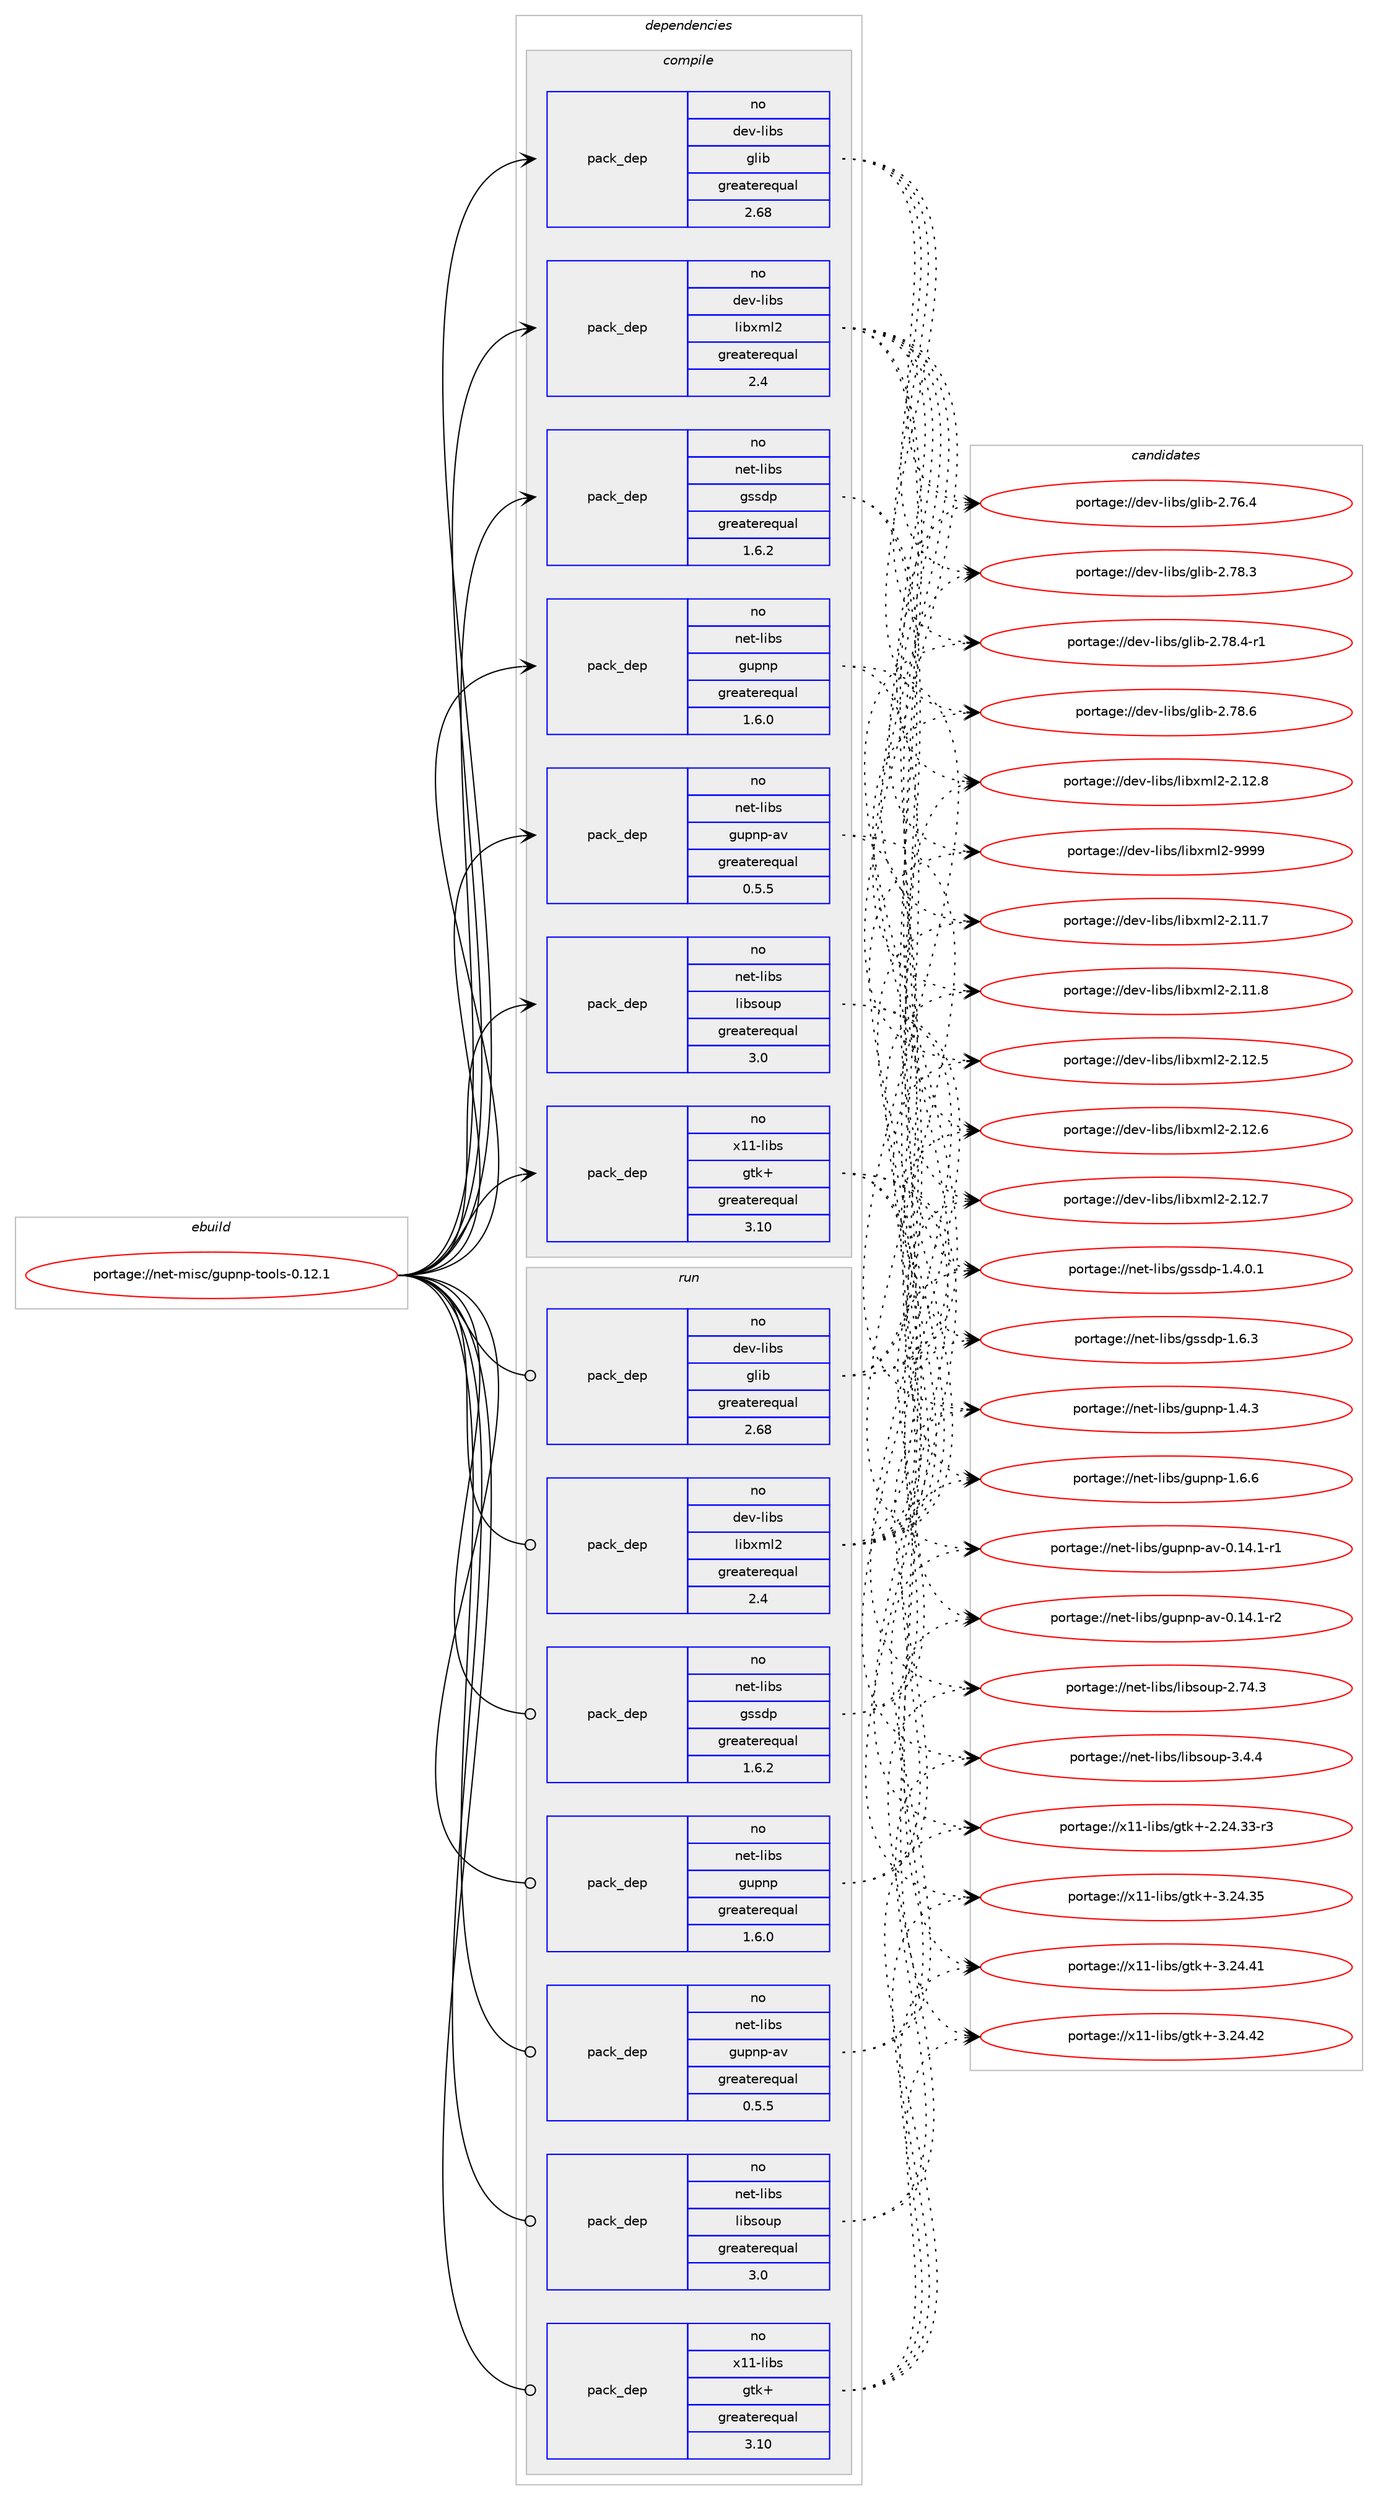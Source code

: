digraph prolog {

# *************
# Graph options
# *************

newrank=true;
concentrate=true;
compound=true;
graph [rankdir=LR,fontname=Helvetica,fontsize=10,ranksep=1.5];#, ranksep=2.5, nodesep=0.2];
edge  [arrowhead=vee];
node  [fontname=Helvetica,fontsize=10];

# **********
# The ebuild
# **********

subgraph cluster_leftcol {
color=gray;
rank=same;
label=<<i>ebuild</i>>;
id [label="portage://net-misc/gupnp-tools-0.12.1", color=red, width=4, href="../net-misc/gupnp-tools-0.12.1.svg"];
}

# ****************
# The dependencies
# ****************

subgraph cluster_midcol {
color=gray;
label=<<i>dependencies</i>>;
subgraph cluster_compile {
fillcolor="#eeeeee";
style=filled;
label=<<i>compile</i>>;
subgraph pack90717 {
dependency188500 [label=<<TABLE BORDER="0" CELLBORDER="1" CELLSPACING="0" CELLPADDING="4" WIDTH="220"><TR><TD ROWSPAN="6" CELLPADDING="30">pack_dep</TD></TR><TR><TD WIDTH="110">no</TD></TR><TR><TD>dev-libs</TD></TR><TR><TD>glib</TD></TR><TR><TD>greaterequal</TD></TR><TR><TD>2.68</TD></TR></TABLE>>, shape=none, color=blue];
}
id:e -> dependency188500:w [weight=20,style="solid",arrowhead="vee"];
subgraph pack90718 {
dependency188501 [label=<<TABLE BORDER="0" CELLBORDER="1" CELLSPACING="0" CELLPADDING="4" WIDTH="220"><TR><TD ROWSPAN="6" CELLPADDING="30">pack_dep</TD></TR><TR><TD WIDTH="110">no</TD></TR><TR><TD>dev-libs</TD></TR><TR><TD>libxml2</TD></TR><TR><TD>greaterequal</TD></TR><TR><TD>2.4</TD></TR></TABLE>>, shape=none, color=blue];
}
id:e -> dependency188501:w [weight=20,style="solid",arrowhead="vee"];
subgraph pack90719 {
dependency188502 [label=<<TABLE BORDER="0" CELLBORDER="1" CELLSPACING="0" CELLPADDING="4" WIDTH="220"><TR><TD ROWSPAN="6" CELLPADDING="30">pack_dep</TD></TR><TR><TD WIDTH="110">no</TD></TR><TR><TD>net-libs</TD></TR><TR><TD>gssdp</TD></TR><TR><TD>greaterequal</TD></TR><TR><TD>1.6.2</TD></TR></TABLE>>, shape=none, color=blue];
}
id:e -> dependency188502:w [weight=20,style="solid",arrowhead="vee"];
subgraph pack90720 {
dependency188503 [label=<<TABLE BORDER="0" CELLBORDER="1" CELLSPACING="0" CELLPADDING="4" WIDTH="220"><TR><TD ROWSPAN="6" CELLPADDING="30">pack_dep</TD></TR><TR><TD WIDTH="110">no</TD></TR><TR><TD>net-libs</TD></TR><TR><TD>gupnp</TD></TR><TR><TD>greaterequal</TD></TR><TR><TD>1.6.0</TD></TR></TABLE>>, shape=none, color=blue];
}
id:e -> dependency188503:w [weight=20,style="solid",arrowhead="vee"];
subgraph pack90721 {
dependency188504 [label=<<TABLE BORDER="0" CELLBORDER="1" CELLSPACING="0" CELLPADDING="4" WIDTH="220"><TR><TD ROWSPAN="6" CELLPADDING="30">pack_dep</TD></TR><TR><TD WIDTH="110">no</TD></TR><TR><TD>net-libs</TD></TR><TR><TD>gupnp-av</TD></TR><TR><TD>greaterequal</TD></TR><TR><TD>0.5.5</TD></TR></TABLE>>, shape=none, color=blue];
}
id:e -> dependency188504:w [weight=20,style="solid",arrowhead="vee"];
subgraph pack90722 {
dependency188505 [label=<<TABLE BORDER="0" CELLBORDER="1" CELLSPACING="0" CELLPADDING="4" WIDTH="220"><TR><TD ROWSPAN="6" CELLPADDING="30">pack_dep</TD></TR><TR><TD WIDTH="110">no</TD></TR><TR><TD>net-libs</TD></TR><TR><TD>libsoup</TD></TR><TR><TD>greaterequal</TD></TR><TR><TD>3.0</TD></TR></TABLE>>, shape=none, color=blue];
}
id:e -> dependency188505:w [weight=20,style="solid",arrowhead="vee"];
subgraph pack90723 {
dependency188506 [label=<<TABLE BORDER="0" CELLBORDER="1" CELLSPACING="0" CELLPADDING="4" WIDTH="220"><TR><TD ROWSPAN="6" CELLPADDING="30">pack_dep</TD></TR><TR><TD WIDTH="110">no</TD></TR><TR><TD>x11-libs</TD></TR><TR><TD>gtk+</TD></TR><TR><TD>greaterequal</TD></TR><TR><TD>3.10</TD></TR></TABLE>>, shape=none, color=blue];
}
id:e -> dependency188506:w [weight=20,style="solid",arrowhead="vee"];
# *** BEGIN UNKNOWN DEPENDENCY TYPE (TODO) ***
# id -> package_dependency(portage://net-misc/gupnp-tools-0.12.1,install,no,x11-libs,gtksourceview,none,[,,],[slot(4)],[])
# *** END UNKNOWN DEPENDENCY TYPE (TODO) ***

}
subgraph cluster_compileandrun {
fillcolor="#eeeeee";
style=filled;
label=<<i>compile and run</i>>;
}
subgraph cluster_run {
fillcolor="#eeeeee";
style=filled;
label=<<i>run</i>>;
subgraph pack90724 {
dependency188507 [label=<<TABLE BORDER="0" CELLBORDER="1" CELLSPACING="0" CELLPADDING="4" WIDTH="220"><TR><TD ROWSPAN="6" CELLPADDING="30">pack_dep</TD></TR><TR><TD WIDTH="110">no</TD></TR><TR><TD>dev-libs</TD></TR><TR><TD>glib</TD></TR><TR><TD>greaterequal</TD></TR><TR><TD>2.68</TD></TR></TABLE>>, shape=none, color=blue];
}
id:e -> dependency188507:w [weight=20,style="solid",arrowhead="odot"];
subgraph pack90725 {
dependency188508 [label=<<TABLE BORDER="0" CELLBORDER="1" CELLSPACING="0" CELLPADDING="4" WIDTH="220"><TR><TD ROWSPAN="6" CELLPADDING="30">pack_dep</TD></TR><TR><TD WIDTH="110">no</TD></TR><TR><TD>dev-libs</TD></TR><TR><TD>libxml2</TD></TR><TR><TD>greaterequal</TD></TR><TR><TD>2.4</TD></TR></TABLE>>, shape=none, color=blue];
}
id:e -> dependency188508:w [weight=20,style="solid",arrowhead="odot"];
subgraph pack90726 {
dependency188509 [label=<<TABLE BORDER="0" CELLBORDER="1" CELLSPACING="0" CELLPADDING="4" WIDTH="220"><TR><TD ROWSPAN="6" CELLPADDING="30">pack_dep</TD></TR><TR><TD WIDTH="110">no</TD></TR><TR><TD>net-libs</TD></TR><TR><TD>gssdp</TD></TR><TR><TD>greaterequal</TD></TR><TR><TD>1.6.2</TD></TR></TABLE>>, shape=none, color=blue];
}
id:e -> dependency188509:w [weight=20,style="solid",arrowhead="odot"];
subgraph pack90727 {
dependency188510 [label=<<TABLE BORDER="0" CELLBORDER="1" CELLSPACING="0" CELLPADDING="4" WIDTH="220"><TR><TD ROWSPAN="6" CELLPADDING="30">pack_dep</TD></TR><TR><TD WIDTH="110">no</TD></TR><TR><TD>net-libs</TD></TR><TR><TD>gupnp</TD></TR><TR><TD>greaterequal</TD></TR><TR><TD>1.6.0</TD></TR></TABLE>>, shape=none, color=blue];
}
id:e -> dependency188510:w [weight=20,style="solid",arrowhead="odot"];
subgraph pack90728 {
dependency188511 [label=<<TABLE BORDER="0" CELLBORDER="1" CELLSPACING="0" CELLPADDING="4" WIDTH="220"><TR><TD ROWSPAN="6" CELLPADDING="30">pack_dep</TD></TR><TR><TD WIDTH="110">no</TD></TR><TR><TD>net-libs</TD></TR><TR><TD>gupnp-av</TD></TR><TR><TD>greaterequal</TD></TR><TR><TD>0.5.5</TD></TR></TABLE>>, shape=none, color=blue];
}
id:e -> dependency188511:w [weight=20,style="solid",arrowhead="odot"];
subgraph pack90729 {
dependency188512 [label=<<TABLE BORDER="0" CELLBORDER="1" CELLSPACING="0" CELLPADDING="4" WIDTH="220"><TR><TD ROWSPAN="6" CELLPADDING="30">pack_dep</TD></TR><TR><TD WIDTH="110">no</TD></TR><TR><TD>net-libs</TD></TR><TR><TD>libsoup</TD></TR><TR><TD>greaterequal</TD></TR><TR><TD>3.0</TD></TR></TABLE>>, shape=none, color=blue];
}
id:e -> dependency188512:w [weight=20,style="solid",arrowhead="odot"];
subgraph pack90730 {
dependency188513 [label=<<TABLE BORDER="0" CELLBORDER="1" CELLSPACING="0" CELLPADDING="4" WIDTH="220"><TR><TD ROWSPAN="6" CELLPADDING="30">pack_dep</TD></TR><TR><TD WIDTH="110">no</TD></TR><TR><TD>x11-libs</TD></TR><TR><TD>gtk+</TD></TR><TR><TD>greaterequal</TD></TR><TR><TD>3.10</TD></TR></TABLE>>, shape=none, color=blue];
}
id:e -> dependency188513:w [weight=20,style="solid",arrowhead="odot"];
# *** BEGIN UNKNOWN DEPENDENCY TYPE (TODO) ***
# id -> package_dependency(portage://net-misc/gupnp-tools-0.12.1,run,no,x11-libs,gtksourceview,none,[,,],[slot(4)],[])
# *** END UNKNOWN DEPENDENCY TYPE (TODO) ***

}
}

# **************
# The candidates
# **************

subgraph cluster_choices {
rank=same;
color=gray;
label=<<i>candidates</i>>;

subgraph choice90717 {
color=black;
nodesep=1;
choice1001011184510810598115471031081059845504655544652 [label="portage://dev-libs/glib-2.76.4", color=red, width=4,href="../dev-libs/glib-2.76.4.svg"];
choice1001011184510810598115471031081059845504655564651 [label="portage://dev-libs/glib-2.78.3", color=red, width=4,href="../dev-libs/glib-2.78.3.svg"];
choice10010111845108105981154710310810598455046555646524511449 [label="portage://dev-libs/glib-2.78.4-r1", color=red, width=4,href="../dev-libs/glib-2.78.4-r1.svg"];
choice1001011184510810598115471031081059845504655564654 [label="portage://dev-libs/glib-2.78.6", color=red, width=4,href="../dev-libs/glib-2.78.6.svg"];
dependency188500:e -> choice1001011184510810598115471031081059845504655544652:w [style=dotted,weight="100"];
dependency188500:e -> choice1001011184510810598115471031081059845504655564651:w [style=dotted,weight="100"];
dependency188500:e -> choice10010111845108105981154710310810598455046555646524511449:w [style=dotted,weight="100"];
dependency188500:e -> choice1001011184510810598115471031081059845504655564654:w [style=dotted,weight="100"];
}
subgraph choice90718 {
color=black;
nodesep=1;
choice100101118451081059811547108105981201091085045504649494655 [label="portage://dev-libs/libxml2-2.11.7", color=red, width=4,href="../dev-libs/libxml2-2.11.7.svg"];
choice100101118451081059811547108105981201091085045504649494656 [label="portage://dev-libs/libxml2-2.11.8", color=red, width=4,href="../dev-libs/libxml2-2.11.8.svg"];
choice100101118451081059811547108105981201091085045504649504653 [label="portage://dev-libs/libxml2-2.12.5", color=red, width=4,href="../dev-libs/libxml2-2.12.5.svg"];
choice100101118451081059811547108105981201091085045504649504654 [label="portage://dev-libs/libxml2-2.12.6", color=red, width=4,href="../dev-libs/libxml2-2.12.6.svg"];
choice100101118451081059811547108105981201091085045504649504655 [label="portage://dev-libs/libxml2-2.12.7", color=red, width=4,href="../dev-libs/libxml2-2.12.7.svg"];
choice100101118451081059811547108105981201091085045504649504656 [label="portage://dev-libs/libxml2-2.12.8", color=red, width=4,href="../dev-libs/libxml2-2.12.8.svg"];
choice10010111845108105981154710810598120109108504557575757 [label="portage://dev-libs/libxml2-9999", color=red, width=4,href="../dev-libs/libxml2-9999.svg"];
dependency188501:e -> choice100101118451081059811547108105981201091085045504649494655:w [style=dotted,weight="100"];
dependency188501:e -> choice100101118451081059811547108105981201091085045504649494656:w [style=dotted,weight="100"];
dependency188501:e -> choice100101118451081059811547108105981201091085045504649504653:w [style=dotted,weight="100"];
dependency188501:e -> choice100101118451081059811547108105981201091085045504649504654:w [style=dotted,weight="100"];
dependency188501:e -> choice100101118451081059811547108105981201091085045504649504655:w [style=dotted,weight="100"];
dependency188501:e -> choice100101118451081059811547108105981201091085045504649504656:w [style=dotted,weight="100"];
dependency188501:e -> choice10010111845108105981154710810598120109108504557575757:w [style=dotted,weight="100"];
}
subgraph choice90719 {
color=black;
nodesep=1;
choice1101011164510810598115471031151151001124549465246484649 [label="portage://net-libs/gssdp-1.4.0.1", color=red, width=4,href="../net-libs/gssdp-1.4.0.1.svg"];
choice110101116451081059811547103115115100112454946544651 [label="portage://net-libs/gssdp-1.6.3", color=red, width=4,href="../net-libs/gssdp-1.6.3.svg"];
dependency188502:e -> choice1101011164510810598115471031151151001124549465246484649:w [style=dotted,weight="100"];
dependency188502:e -> choice110101116451081059811547103115115100112454946544651:w [style=dotted,weight="100"];
}
subgraph choice90720 {
color=black;
nodesep=1;
choice110101116451081059811547103117112110112454946524651 [label="portage://net-libs/gupnp-1.4.3", color=red, width=4,href="../net-libs/gupnp-1.4.3.svg"];
choice110101116451081059811547103117112110112454946544654 [label="portage://net-libs/gupnp-1.6.6", color=red, width=4,href="../net-libs/gupnp-1.6.6.svg"];
dependency188503:e -> choice110101116451081059811547103117112110112454946524651:w [style=dotted,weight="100"];
dependency188503:e -> choice110101116451081059811547103117112110112454946544654:w [style=dotted,weight="100"];
}
subgraph choice90721 {
color=black;
nodesep=1;
choice1101011164510810598115471031171121101124597118454846495246494511449 [label="portage://net-libs/gupnp-av-0.14.1-r1", color=red, width=4,href="../net-libs/gupnp-av-0.14.1-r1.svg"];
choice1101011164510810598115471031171121101124597118454846495246494511450 [label="portage://net-libs/gupnp-av-0.14.1-r2", color=red, width=4,href="../net-libs/gupnp-av-0.14.1-r2.svg"];
dependency188504:e -> choice1101011164510810598115471031171121101124597118454846495246494511449:w [style=dotted,weight="100"];
dependency188504:e -> choice1101011164510810598115471031171121101124597118454846495246494511450:w [style=dotted,weight="100"];
}
subgraph choice90722 {
color=black;
nodesep=1;
choice1101011164510810598115471081059811511111711245504655524651 [label="portage://net-libs/libsoup-2.74.3", color=red, width=4,href="../net-libs/libsoup-2.74.3.svg"];
choice11010111645108105981154710810598115111117112455146524652 [label="portage://net-libs/libsoup-3.4.4", color=red, width=4,href="../net-libs/libsoup-3.4.4.svg"];
dependency188505:e -> choice1101011164510810598115471081059811511111711245504655524651:w [style=dotted,weight="100"];
dependency188505:e -> choice11010111645108105981154710810598115111117112455146524652:w [style=dotted,weight="100"];
}
subgraph choice90723 {
color=black;
nodesep=1;
choice12049494510810598115471031161074345504650524651514511451 [label="portage://x11-libs/gtk+-2.24.33-r3", color=red, width=4,href="../x11-libs/gtk+-2.24.33-r3.svg"];
choice1204949451081059811547103116107434551465052465153 [label="portage://x11-libs/gtk+-3.24.35", color=red, width=4,href="../x11-libs/gtk+-3.24.35.svg"];
choice1204949451081059811547103116107434551465052465249 [label="portage://x11-libs/gtk+-3.24.41", color=red, width=4,href="../x11-libs/gtk+-3.24.41.svg"];
choice1204949451081059811547103116107434551465052465250 [label="portage://x11-libs/gtk+-3.24.42", color=red, width=4,href="../x11-libs/gtk+-3.24.42.svg"];
dependency188506:e -> choice12049494510810598115471031161074345504650524651514511451:w [style=dotted,weight="100"];
dependency188506:e -> choice1204949451081059811547103116107434551465052465153:w [style=dotted,weight="100"];
dependency188506:e -> choice1204949451081059811547103116107434551465052465249:w [style=dotted,weight="100"];
dependency188506:e -> choice1204949451081059811547103116107434551465052465250:w [style=dotted,weight="100"];
}
subgraph choice90724 {
color=black;
nodesep=1;
choice1001011184510810598115471031081059845504655544652 [label="portage://dev-libs/glib-2.76.4", color=red, width=4,href="../dev-libs/glib-2.76.4.svg"];
choice1001011184510810598115471031081059845504655564651 [label="portage://dev-libs/glib-2.78.3", color=red, width=4,href="../dev-libs/glib-2.78.3.svg"];
choice10010111845108105981154710310810598455046555646524511449 [label="portage://dev-libs/glib-2.78.4-r1", color=red, width=4,href="../dev-libs/glib-2.78.4-r1.svg"];
choice1001011184510810598115471031081059845504655564654 [label="portage://dev-libs/glib-2.78.6", color=red, width=4,href="../dev-libs/glib-2.78.6.svg"];
dependency188507:e -> choice1001011184510810598115471031081059845504655544652:w [style=dotted,weight="100"];
dependency188507:e -> choice1001011184510810598115471031081059845504655564651:w [style=dotted,weight="100"];
dependency188507:e -> choice10010111845108105981154710310810598455046555646524511449:w [style=dotted,weight="100"];
dependency188507:e -> choice1001011184510810598115471031081059845504655564654:w [style=dotted,weight="100"];
}
subgraph choice90725 {
color=black;
nodesep=1;
choice100101118451081059811547108105981201091085045504649494655 [label="portage://dev-libs/libxml2-2.11.7", color=red, width=4,href="../dev-libs/libxml2-2.11.7.svg"];
choice100101118451081059811547108105981201091085045504649494656 [label="portage://dev-libs/libxml2-2.11.8", color=red, width=4,href="../dev-libs/libxml2-2.11.8.svg"];
choice100101118451081059811547108105981201091085045504649504653 [label="portage://dev-libs/libxml2-2.12.5", color=red, width=4,href="../dev-libs/libxml2-2.12.5.svg"];
choice100101118451081059811547108105981201091085045504649504654 [label="portage://dev-libs/libxml2-2.12.6", color=red, width=4,href="../dev-libs/libxml2-2.12.6.svg"];
choice100101118451081059811547108105981201091085045504649504655 [label="portage://dev-libs/libxml2-2.12.7", color=red, width=4,href="../dev-libs/libxml2-2.12.7.svg"];
choice100101118451081059811547108105981201091085045504649504656 [label="portage://dev-libs/libxml2-2.12.8", color=red, width=4,href="../dev-libs/libxml2-2.12.8.svg"];
choice10010111845108105981154710810598120109108504557575757 [label="portage://dev-libs/libxml2-9999", color=red, width=4,href="../dev-libs/libxml2-9999.svg"];
dependency188508:e -> choice100101118451081059811547108105981201091085045504649494655:w [style=dotted,weight="100"];
dependency188508:e -> choice100101118451081059811547108105981201091085045504649494656:w [style=dotted,weight="100"];
dependency188508:e -> choice100101118451081059811547108105981201091085045504649504653:w [style=dotted,weight="100"];
dependency188508:e -> choice100101118451081059811547108105981201091085045504649504654:w [style=dotted,weight="100"];
dependency188508:e -> choice100101118451081059811547108105981201091085045504649504655:w [style=dotted,weight="100"];
dependency188508:e -> choice100101118451081059811547108105981201091085045504649504656:w [style=dotted,weight="100"];
dependency188508:e -> choice10010111845108105981154710810598120109108504557575757:w [style=dotted,weight="100"];
}
subgraph choice90726 {
color=black;
nodesep=1;
choice1101011164510810598115471031151151001124549465246484649 [label="portage://net-libs/gssdp-1.4.0.1", color=red, width=4,href="../net-libs/gssdp-1.4.0.1.svg"];
choice110101116451081059811547103115115100112454946544651 [label="portage://net-libs/gssdp-1.6.3", color=red, width=4,href="../net-libs/gssdp-1.6.3.svg"];
dependency188509:e -> choice1101011164510810598115471031151151001124549465246484649:w [style=dotted,weight="100"];
dependency188509:e -> choice110101116451081059811547103115115100112454946544651:w [style=dotted,weight="100"];
}
subgraph choice90727 {
color=black;
nodesep=1;
choice110101116451081059811547103117112110112454946524651 [label="portage://net-libs/gupnp-1.4.3", color=red, width=4,href="../net-libs/gupnp-1.4.3.svg"];
choice110101116451081059811547103117112110112454946544654 [label="portage://net-libs/gupnp-1.6.6", color=red, width=4,href="../net-libs/gupnp-1.6.6.svg"];
dependency188510:e -> choice110101116451081059811547103117112110112454946524651:w [style=dotted,weight="100"];
dependency188510:e -> choice110101116451081059811547103117112110112454946544654:w [style=dotted,weight="100"];
}
subgraph choice90728 {
color=black;
nodesep=1;
choice1101011164510810598115471031171121101124597118454846495246494511449 [label="portage://net-libs/gupnp-av-0.14.1-r1", color=red, width=4,href="../net-libs/gupnp-av-0.14.1-r1.svg"];
choice1101011164510810598115471031171121101124597118454846495246494511450 [label="portage://net-libs/gupnp-av-0.14.1-r2", color=red, width=4,href="../net-libs/gupnp-av-0.14.1-r2.svg"];
dependency188511:e -> choice1101011164510810598115471031171121101124597118454846495246494511449:w [style=dotted,weight="100"];
dependency188511:e -> choice1101011164510810598115471031171121101124597118454846495246494511450:w [style=dotted,weight="100"];
}
subgraph choice90729 {
color=black;
nodesep=1;
choice1101011164510810598115471081059811511111711245504655524651 [label="portage://net-libs/libsoup-2.74.3", color=red, width=4,href="../net-libs/libsoup-2.74.3.svg"];
choice11010111645108105981154710810598115111117112455146524652 [label="portage://net-libs/libsoup-3.4.4", color=red, width=4,href="../net-libs/libsoup-3.4.4.svg"];
dependency188512:e -> choice1101011164510810598115471081059811511111711245504655524651:w [style=dotted,weight="100"];
dependency188512:e -> choice11010111645108105981154710810598115111117112455146524652:w [style=dotted,weight="100"];
}
subgraph choice90730 {
color=black;
nodesep=1;
choice12049494510810598115471031161074345504650524651514511451 [label="portage://x11-libs/gtk+-2.24.33-r3", color=red, width=4,href="../x11-libs/gtk+-2.24.33-r3.svg"];
choice1204949451081059811547103116107434551465052465153 [label="portage://x11-libs/gtk+-3.24.35", color=red, width=4,href="../x11-libs/gtk+-3.24.35.svg"];
choice1204949451081059811547103116107434551465052465249 [label="portage://x11-libs/gtk+-3.24.41", color=red, width=4,href="../x11-libs/gtk+-3.24.41.svg"];
choice1204949451081059811547103116107434551465052465250 [label="portage://x11-libs/gtk+-3.24.42", color=red, width=4,href="../x11-libs/gtk+-3.24.42.svg"];
dependency188513:e -> choice12049494510810598115471031161074345504650524651514511451:w [style=dotted,weight="100"];
dependency188513:e -> choice1204949451081059811547103116107434551465052465153:w [style=dotted,weight="100"];
dependency188513:e -> choice1204949451081059811547103116107434551465052465249:w [style=dotted,weight="100"];
dependency188513:e -> choice1204949451081059811547103116107434551465052465250:w [style=dotted,weight="100"];
}
}

}
